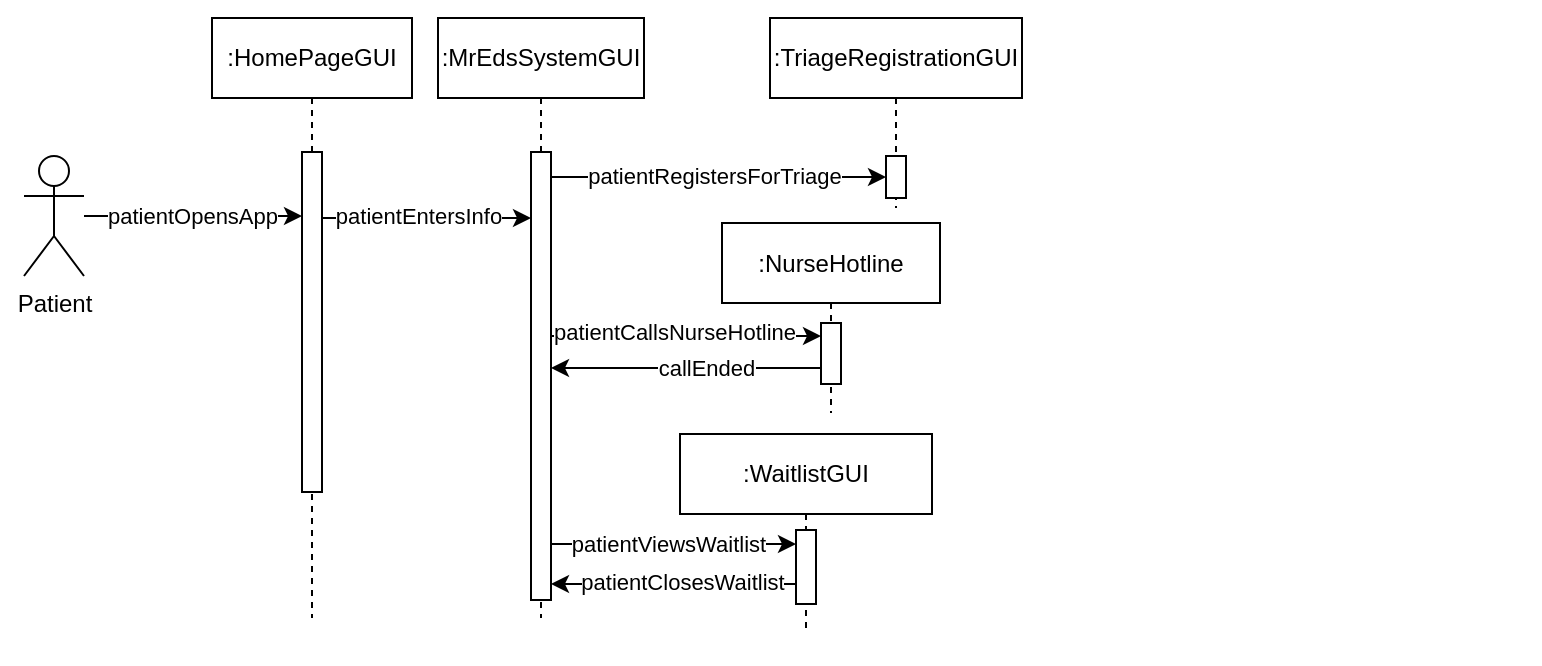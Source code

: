 <mxfile version="24.8.3">
  <diagram name="Page-1" id="2YBvvXClWsGukQMizWep">
    <mxGraphModel dx="765" dy="302" grid="0" gridSize="10" guides="1" tooltips="1" connect="1" arrows="1" fold="1" page="1" pageScale="1" pageWidth="850" pageHeight="1100" background="#ffffff" math="0" shadow="0">
      <root>
        <mxCell id="0" />
        <mxCell id="1" parent="0" />
        <mxCell id="9SolEJEs3SNtzQnmmWLq-45" value="" style="rounded=0;whiteSpace=wrap;html=1;strokeColor=none;" parent="1" vertex="1">
          <mxGeometry x="683" y="62" width="120" height="332" as="geometry" />
        </mxCell>
        <mxCell id="9SolEJEs3SNtzQnmmWLq-44" value="" style="rounded=0;whiteSpace=wrap;html=1;strokeColor=none;" parent="1" vertex="1">
          <mxGeometry x="33" y="65" width="120" height="162" as="geometry" />
        </mxCell>
        <mxCell id="aM9ryv3xv72pqoxQDRHE-5" value=":HomePageGUI" style="shape=umlLifeline;perimeter=lifelinePerimeter;whiteSpace=wrap;html=1;container=0;dropTarget=0;collapsible=0;recursiveResize=0;outlineConnect=0;portConstraint=eastwest;newEdgeStyle={&quot;edgeStyle&quot;:&quot;elbowEdgeStyle&quot;,&quot;elbow&quot;:&quot;vertical&quot;,&quot;curved&quot;:0,&quot;rounded&quot;:0};" parent="1" vertex="1">
          <mxGeometry x="139" y="71" width="100" height="300" as="geometry" />
        </mxCell>
        <mxCell id="_xZ02VMh64cE6NwVG3ct-1" value="" style="html=1;points=[];perimeter=orthogonalPerimeter;outlineConnect=0;targetShapes=umlLifeline;portConstraint=eastwest;newEdgeStyle={&quot;edgeStyle&quot;:&quot;elbowEdgeStyle&quot;,&quot;elbow&quot;:&quot;vertical&quot;,&quot;curved&quot;:0,&quot;rounded&quot;:0};" parent="aM9ryv3xv72pqoxQDRHE-5" vertex="1">
          <mxGeometry x="45" y="67" width="10" height="170" as="geometry" />
        </mxCell>
        <mxCell id="9SolEJEs3SNtzQnmmWLq-2" value="" style="edgeStyle=orthogonalEdgeStyle;rounded=0;orthogonalLoop=1;jettySize=auto;html=1;" parent="1" source="_xZ02VMh64cE6NwVG3ct-2" target="_xZ02VMh64cE6NwVG3ct-1" edge="1">
          <mxGeometry relative="1" as="geometry">
            <Array as="points">
              <mxPoint x="155" y="170" />
              <mxPoint x="155" y="170" />
            </Array>
          </mxGeometry>
        </mxCell>
        <mxCell id="9SolEJEs3SNtzQnmmWLq-3" value="patientOpensApp" style="edgeLabel;html=1;align=center;verticalAlign=middle;resizable=0;points=[];" parent="9SolEJEs3SNtzQnmmWLq-2" vertex="1" connectable="0">
          <mxGeometry x="0.419" relative="1" as="geometry">
            <mxPoint x="-24" as="offset" />
          </mxGeometry>
        </mxCell>
        <mxCell id="_xZ02VMh64cE6NwVG3ct-2" value="Patient" style="shape=umlActor;verticalLabelPosition=bottom;verticalAlign=top;html=1;outlineConnect=0;" parent="1" vertex="1">
          <mxGeometry x="45" y="140" width="30" height="60" as="geometry" />
        </mxCell>
        <mxCell id="9SolEJEs3SNtzQnmmWLq-4" value=":MrEdsSystemGUI" style="shape=umlLifeline;perimeter=lifelinePerimeter;whiteSpace=wrap;html=1;container=0;dropTarget=0;collapsible=0;recursiveResize=0;outlineConnect=0;portConstraint=eastwest;newEdgeStyle={&quot;edgeStyle&quot;:&quot;elbowEdgeStyle&quot;,&quot;elbow&quot;:&quot;vertical&quot;,&quot;curved&quot;:0,&quot;rounded&quot;:0};" parent="1" vertex="1">
          <mxGeometry x="252" y="71" width="103" height="300" as="geometry" />
        </mxCell>
        <mxCell id="9SolEJEs3SNtzQnmmWLq-5" value="" style="html=1;points=[];perimeter=orthogonalPerimeter;outlineConnect=0;targetShapes=umlLifeline;portConstraint=eastwest;newEdgeStyle={&quot;edgeStyle&quot;:&quot;elbowEdgeStyle&quot;,&quot;elbow&quot;:&quot;vertical&quot;,&quot;curved&quot;:0,&quot;rounded&quot;:0};" parent="9SolEJEs3SNtzQnmmWLq-4" vertex="1">
          <mxGeometry x="46.5" y="67" width="10" height="224" as="geometry" />
        </mxCell>
        <mxCell id="9SolEJEs3SNtzQnmmWLq-7" value="" style="edgeStyle=elbowEdgeStyle;rounded=0;orthogonalLoop=1;jettySize=auto;html=1;elbow=vertical;curved=0;" parent="1" source="_xZ02VMh64cE6NwVG3ct-1" target="9SolEJEs3SNtzQnmmWLq-5" edge="1">
          <mxGeometry relative="1" as="geometry">
            <Array as="points">
              <mxPoint x="257" y="171" />
            </Array>
          </mxGeometry>
        </mxCell>
        <mxCell id="9SolEJEs3SNtzQnmmWLq-8" value="patientEntersInfo" style="edgeLabel;html=1;align=center;verticalAlign=middle;resizable=0;points=[];" parent="9SolEJEs3SNtzQnmmWLq-7" vertex="1" connectable="0">
          <mxGeometry x="0.281" y="2" relative="1" as="geometry">
            <mxPoint x="-19" y="1" as="offset" />
          </mxGeometry>
        </mxCell>
        <mxCell id="9SolEJEs3SNtzQnmmWLq-9" value=":TriageRegistrationGUI" style="shape=umlLifeline;perimeter=lifelinePerimeter;whiteSpace=wrap;html=1;container=0;dropTarget=0;collapsible=0;recursiveResize=0;outlineConnect=0;portConstraint=eastwest;newEdgeStyle={&quot;edgeStyle&quot;:&quot;elbowEdgeStyle&quot;,&quot;elbow&quot;:&quot;vertical&quot;,&quot;curved&quot;:0,&quot;rounded&quot;:0};" parent="1" vertex="1">
          <mxGeometry x="418" y="71" width="126" height="95" as="geometry" />
        </mxCell>
        <mxCell id="9SolEJEs3SNtzQnmmWLq-10" value="" style="html=1;points=[];perimeter=orthogonalPerimeter;outlineConnect=0;targetShapes=umlLifeline;portConstraint=eastwest;newEdgeStyle={&quot;edgeStyle&quot;:&quot;elbowEdgeStyle&quot;,&quot;elbow&quot;:&quot;vertical&quot;,&quot;curved&quot;:0,&quot;rounded&quot;:0};" parent="9SolEJEs3SNtzQnmmWLq-9" vertex="1">
          <mxGeometry x="58" y="69" width="10" height="21" as="geometry" />
        </mxCell>
        <mxCell id="9SolEJEs3SNtzQnmmWLq-13" value=":WaitlistGUI" style="shape=umlLifeline;perimeter=lifelinePerimeter;whiteSpace=wrap;html=1;container=0;dropTarget=0;collapsible=0;recursiveResize=0;outlineConnect=0;portConstraint=eastwest;newEdgeStyle={&quot;edgeStyle&quot;:&quot;elbowEdgeStyle&quot;,&quot;elbow&quot;:&quot;vertical&quot;,&quot;curved&quot;:0,&quot;rounded&quot;:0};" parent="1" vertex="1">
          <mxGeometry x="373" y="279" width="126" height="97" as="geometry" />
        </mxCell>
        <mxCell id="9SolEJEs3SNtzQnmmWLq-14" value="" style="html=1;points=[];perimeter=orthogonalPerimeter;outlineConnect=0;targetShapes=umlLifeline;portConstraint=eastwest;newEdgeStyle={&quot;edgeStyle&quot;:&quot;elbowEdgeStyle&quot;,&quot;elbow&quot;:&quot;vertical&quot;,&quot;curved&quot;:0,&quot;rounded&quot;:0};" parent="9SolEJEs3SNtzQnmmWLq-13" vertex="1">
          <mxGeometry x="58" y="48" width="10" height="37" as="geometry" />
        </mxCell>
        <mxCell id="9SolEJEs3SNtzQnmmWLq-15" value="" style="edgeStyle=elbowEdgeStyle;rounded=0;orthogonalLoop=1;jettySize=auto;html=1;elbow=vertical;curved=0;" parent="1" source="9SolEJEs3SNtzQnmmWLq-5" target="9SolEJEs3SNtzQnmmWLq-14" edge="1">
          <mxGeometry relative="1" as="geometry">
            <Array as="points">
              <mxPoint x="369" y="334" />
            </Array>
          </mxGeometry>
        </mxCell>
        <mxCell id="9SolEJEs3SNtzQnmmWLq-16" value="patientViewsWaitlist" style="edgeLabel;html=1;align=center;verticalAlign=middle;resizable=0;points=[];" parent="9SolEJEs3SNtzQnmmWLq-15" vertex="1" connectable="0">
          <mxGeometry x="0.196" y="2" relative="1" as="geometry">
            <mxPoint x="-15" y="2" as="offset" />
          </mxGeometry>
        </mxCell>
        <mxCell id="9SolEJEs3SNtzQnmmWLq-17" style="edgeStyle=elbowEdgeStyle;rounded=0;orthogonalLoop=1;jettySize=auto;html=1;elbow=vertical;curved=0;" parent="1" source="9SolEJEs3SNtzQnmmWLq-14" target="9SolEJEs3SNtzQnmmWLq-5" edge="1">
          <mxGeometry relative="1" as="geometry">
            <Array as="points">
              <mxPoint x="362" y="354" />
            </Array>
          </mxGeometry>
        </mxCell>
        <mxCell id="9SolEJEs3SNtzQnmmWLq-19" value="patientClosesWaitlist" style="edgeLabel;html=1;align=center;verticalAlign=middle;resizable=0;points=[];" parent="9SolEJEs3SNtzQnmmWLq-17" vertex="1" connectable="0">
          <mxGeometry x="0.363" relative="1" as="geometry">
            <mxPoint x="26" y="-1" as="offset" />
          </mxGeometry>
        </mxCell>
        <mxCell id="9SolEJEs3SNtzQnmmWLq-20" value=":NurseHotline" style="shape=umlLifeline;perimeter=lifelinePerimeter;whiteSpace=wrap;html=1;container=0;dropTarget=0;collapsible=0;recursiveResize=0;outlineConnect=0;portConstraint=eastwest;newEdgeStyle={&quot;edgeStyle&quot;:&quot;elbowEdgeStyle&quot;,&quot;elbow&quot;:&quot;vertical&quot;,&quot;curved&quot;:0,&quot;rounded&quot;:0};" parent="1" vertex="1">
          <mxGeometry x="394" y="173.5" width="109" height="95" as="geometry" />
        </mxCell>
        <mxCell id="9SolEJEs3SNtzQnmmWLq-21" value="" style="html=1;points=[];perimeter=orthogonalPerimeter;outlineConnect=0;targetShapes=umlLifeline;portConstraint=eastwest;newEdgeStyle={&quot;edgeStyle&quot;:&quot;elbowEdgeStyle&quot;,&quot;elbow&quot;:&quot;vertical&quot;,&quot;curved&quot;:0,&quot;rounded&quot;:0};" parent="9SolEJEs3SNtzQnmmWLq-20" vertex="1">
          <mxGeometry x="49.5" y="50" width="10" height="30.5" as="geometry" />
        </mxCell>
        <mxCell id="9SolEJEs3SNtzQnmmWLq-22" style="edgeStyle=elbowEdgeStyle;rounded=0;orthogonalLoop=1;jettySize=auto;html=1;elbow=vertical;curved=0;" parent="1" source="9SolEJEs3SNtzQnmmWLq-5" target="9SolEJEs3SNtzQnmmWLq-21" edge="1">
          <mxGeometry relative="1" as="geometry">
            <Array as="points">
              <mxPoint x="376" y="230" />
            </Array>
          </mxGeometry>
        </mxCell>
        <mxCell id="9SolEJEs3SNtzQnmmWLq-23" value="patientCallsNurseHotline" style="edgeLabel;html=1;align=center;verticalAlign=middle;resizable=0;points=[];" parent="9SolEJEs3SNtzQnmmWLq-22" vertex="1" connectable="0">
          <mxGeometry x="0.265" relative="1" as="geometry">
            <mxPoint x="-24" y="-2" as="offset" />
          </mxGeometry>
        </mxCell>
        <mxCell id="9SolEJEs3SNtzQnmmWLq-24" style="edgeStyle=elbowEdgeStyle;rounded=0;orthogonalLoop=1;jettySize=auto;html=1;elbow=vertical;curved=0;" parent="1" source="9SolEJEs3SNtzQnmmWLq-21" target="9SolEJEs3SNtzQnmmWLq-5" edge="1">
          <mxGeometry relative="1" as="geometry">
            <Array as="points">
              <mxPoint x="375" y="246" />
            </Array>
          </mxGeometry>
        </mxCell>
        <mxCell id="9SolEJEs3SNtzQnmmWLq-26" value="callEnded" style="edgeLabel;html=1;align=center;verticalAlign=middle;resizable=0;points=[];" parent="9SolEJEs3SNtzQnmmWLq-24" vertex="1" connectable="0">
          <mxGeometry x="-0.146" relative="1" as="geometry">
            <mxPoint as="offset" />
          </mxGeometry>
        </mxCell>
        <mxCell id="9SolEJEs3SNtzQnmmWLq-27" style="edgeStyle=elbowEdgeStyle;rounded=0;orthogonalLoop=1;jettySize=auto;html=1;elbow=vertical;curved=0;" parent="1" source="9SolEJEs3SNtzQnmmWLq-5" target="9SolEJEs3SNtzQnmmWLq-10" edge="1">
          <mxGeometry relative="1" as="geometry" />
        </mxCell>
        <mxCell id="9SolEJEs3SNtzQnmmWLq-29" value="patientRegistersForTriage" style="edgeLabel;html=1;align=center;verticalAlign=middle;resizable=0;points=[];" parent="9SolEJEs3SNtzQnmmWLq-27" vertex="1" connectable="0">
          <mxGeometry x="0.156" y="-1" relative="1" as="geometry">
            <mxPoint x="-16" y="-2" as="offset" />
          </mxGeometry>
        </mxCell>
      </root>
    </mxGraphModel>
  </diagram>
</mxfile>
